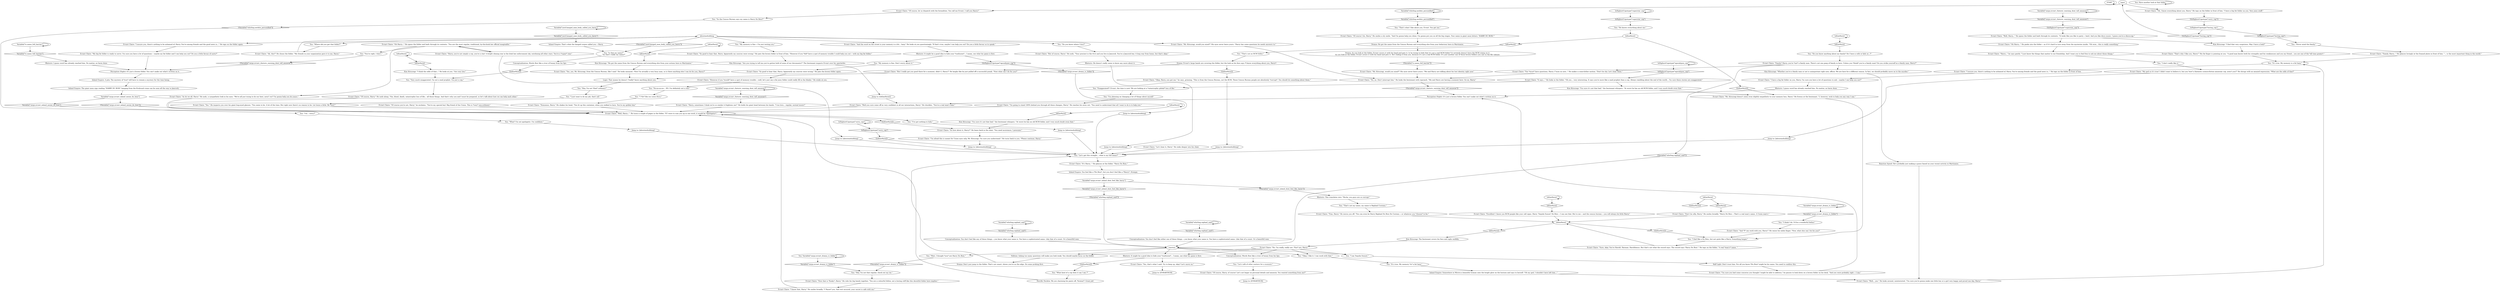 # CONTAINERYARD / EVRART ME
# "You seem to know thing about me... Can I ask you about something?"
# ==================================================
digraph G {
	  0 [label="START"];
	  1 [label="input"];
	  2 [label="IsHighestCopotype(\"superstar_cop\")"];
	  3 [label="IsHighestCopotype(\"superstar_cop\")", shape=diamond];
	  4 [label="!(IsHighestCopotype(\"superstar_cop\"))", shape=diamond];
	  5 [label="Rhetoric: I guess word has already reached him. No matter, no harm done."];
	  6 [label="Half Light: Don't trust him. For all you know *Du Bois* might be his name. You need to confirm this."];
	  7 [label="Evrart Claire: \"Excellent! I know you RCM people like your call signs. Harry 'Tequila Sunset' Du Bois -- I can see that. But to me -- and the census bureau -- you will always be little Harry.\""];
	  8 [label="Kim Kitsuragi: \"I find that very suspicious. May I have a look?\""];
	  9 [label="You: \"I'm planning on changing a lot of things about myself.\""];
	  10 [label="Evrart Claire: \"Of course, Harry.\" He nods along. \"Sin, blood, death, catastrophic loss of life... all those things. And that's why you and I must be prepared, so let's talk about how we can help each other.\""];
	  11 [label="Evrart Claire: \"I know that, Harry.\" He smiles broadly. \"I *know* you. And rest assured, your secret is safe with me.\""];
	  12 [label="Variable[\"whirling.necktie_personified\"]"];
	  13 [label="Variable[\"whirling.necktie_personified\"]", shape=diamond];
	  14 [label="!(Variable[\"whirling.necktie_personified\"])", shape=diamond];
	  15 [label="Evrart Claire: \"Yes, that's what I said. Try to keep up, okay? Let's move on.\""];
	  16 [label="You: \"It's true. My memory is a bit hazy.\""];
	  17 [label="Jump to: [aboutmehubbing]"];
	  18 [label="Evrart Claire: \"Oh Harry...\" He peeks into the folder -- as if it's hard to turn away from the mysteries inside. \"Oh wow... this is really something.\""];
	  19 [label="You: \"I *do* like me some disco.\""];
	  20 [label="Evrart Claire: \"Nonsense, Harry.\" He shakes his head. \"You lit up this container, when you walked in here. You're my golden boy.\""];
	  21 [label="Evrart Claire: \"Harry, sometimes I think we're so similar it frightens me!\" He holds his giant head between his hands. \"I too love... regular, normal music!\""];
	  22 [label="Rhetoric: I guess word has already reached him. No matter, no harm done."];
	  23 [label="Evrart Claire: \"Mr. Kitsuragi, would you mind?\" His eyes never leave yours. \"Harry has some questions he needs answers to.\""];
	  24 [label="You: \"What kind of a cop does it say I am ?\""];
	  25 [label="Evrart Claire: \"You *must* have questions, Harry. C'mon on now...\" He makes a come-hither motion. \"Don't be shy. Let's hear them.\""];
	  26 [label="You: \"Never mind the family.\""];
	  27 [label="Evrart Claire: \"Oh Harry...\" He opens the folder and leafs through its contents. \"You are the most regular, traditional, by-the-book law official imaginable.\""];
	  28 [label="You: \"That's what I like about you, Evrart. You get me.\""];
	  29 [label="Horrific Necktie: We are charming his pants off, *bratan*! Great job!"];
	  30 [label="IsHighestCopotype(\"apocalypse_cop\")"];
	  31 [label="IsHighestCopotype(\"apocalypse_cop\")", shape=diamond];
	  32 [label="!(IsHighestCopotype(\"apocalypse_cop\"))", shape=diamond];
	  33 [label="You: \"It's true. My memory *is* a bit hazy.\""];
	  34 [label="Evrart Claire: \"And *I* can work with you, Harry!\" He raises his index finger. \"Now, what else can I do for you?\""];
	  35 [label="Evrart Claire: \"Well... yes.\" He looks around, uninterested. \"I'm sure you're gonna make one little boy or a girl very happy and proud one day, Harry.\""];
	  36 [label="Jump to: [aboutmehubbing]"];
	  37 [label="IsKimHere()"];
	  38 [label="IsKimHere()", shape=diamond];
	  39 [label="!(IsKimHere())", shape=diamond];
	  40 [label="Variable[\"cargo.evrart_rhetoric_warning_dont_tell_amnesia\"]"];
	  41 [label="Variable[\"cargo.evrart_rhetoric_warning_dont_tell_amnesia\"]", shape=diamond];
	  42 [label="!(Variable[\"cargo.evrart_rhetoric_warning_dont_tell_amnesia\"])", shape=diamond];
	  43 [label="Evrart Claire: \"That's why I like you, Harry!\" His fat finger is pointing at you. \"A good man knows both his strengths and his weaknesses and you my friend... you are one of the *all time greats*.\""];
	  44 [label="Evrart Claire: \"I'm afraid this is meant for Union eyes only, Mr. Kitsuragi. I'm sure you understand.\" He turns back to you. \"Please continue, Harry.\""];
	  45 [label="Jump to: [aboutmehubbing]"];
	  46 [label="You: \"No-no-no-no... NO. I'm definitely not a star.\""];
	  47 [label="Conceptualization: Words flow like a river of honey from his lips."];
	  48 [label="Evrart Claire: \"My god so it's true! I didn't want to believe it, but you *are* a fantastic science-fiction amnesiac cop, aren't you?\" He shrugs with an amazed expression. \"What are the odds of that?\""];
	  49 [label="Evrart Claire: \"Don't be silly, Harry.\" He smiles broadly. \"Harry Du Bois -- That's a real man's name. A Union man's.\""];
	  50 [label="Kim Kitsuragi: \"Whether you're a family man or not is unimportant right now, officer. We are here for a different reason. In fact, we should probably move on to the murder.\""];
	  51 [label="You: \"I think I do. I'd be a wonderful father.\""];
	  52 [label="Drama: As you look at the folder, Evrart covers it with his hand and pets it. Is he trying to hide that it's not a real RCM folder? It certainly doesn't have the RCM stamp on it.\nAs you look at the folder, Evrart covers it with his hand and pets it. He's hiding it from you, because it's not a real RCM folder. It's just another one of those brown folders you saw in the file cabinet.
"];
	  53 [label="Evrart Claire: \"But I really got you good there for a moment, didn't I, Harry?\" He laughs like he just pulled off a successful prank. \"Now what can I do for you?\""];
	  54 [label="You: \"He knows everything about me.\""];
	  55 [label="Evrart Claire: \"Harry, you're not simply a cop, you're a star! A bright shining star in the drab law enforcement sky, outshining all other stars. You're a *super* star.\""];
	  56 [label="You: \"Hey, I'm not *that* ordinary!\""];
	  57 [label="Inland Empire: A pity. The mystery of *you* will have to remain a mystery for the time being."];
	  58 [label="Jump to: [IsKimHere()]"];
	  59 [label="Variable[\"tc.name_full_harrier\"]"];
	  60 [label="Variable[\"tc.name_full_harrier\"]", shape=diamond];
	  61 [label="!(Variable[\"tc.name_full_harrier\"])", shape=diamond];
	  62 [label="You: \"That's not an RCM folder.\""];
	  63 [label="Kim Kitsuragi: \"I'm sure it's not that bad,\" the lieutenant whispers. \"At worst he has an old RCM folder, and I very much doubt even that.\""];
	  64 [label="You: \"Very much exaggerated. I'm not a mad prophet. I'm just a cop.\""];
	  65 [label="Rhetoric: It might be a good idea to hide your *confusion*... I mean, see what his game is first."];
	  66 [label="You: \"I feel like a Du Bois, but not quite like a Harry. Something longer.\""];
	  67 [label="Jump to: [aboutmehubbing]"];
	  68 [label="Drama: Evrart's large hands are covering the folder, but the look on his face says *I know everything about you, Harry*."];
	  69 [label="Evrart Claire: \"Okay, Harry, you got me,\" he says, grinning. \"This is from the Census Bureau, not the RCM. Those Census Bureau people are absolutely *corrupt*. You should do something about them.\""];
	  70 [label="Drama: He got the name from the Census Bureau and everything else from your behaviour here in Martinaise."];
	  71 [label="Inland Empire: The giant neon sign reading \"HARRY DU BOIS\" hanging from the Kvalsund crane can be seen all the way to Jamrock."];
	  72 [label="You: \"So the Census Bureau says my name is Harry Du Bois?\""];
	  73 [label="Variable[\"yard.hanged_man_body_called_you_harry\"]"];
	  74 [label="Variable[\"yard.hanged_man_body_called_you_harry\"]", shape=diamond];
	  75 [label="!(Variable[\"yard.hanged_man_body_called_you_harry\"])", shape=diamond];
	  76 [label="You: \"Do you know anything about my family? Do I have a wife or kids or...?\""];
	  77 [label="Kim Kitsuragi: \"Are you trying to tell me you've gotten hold of some of our documents?\" The lieutenant inspects Evrart over his spectacles."];
	  78 [label="Conceptualization: Words flow like a river of honey from his lips."];
	  79 [label="You: \"That's not my name, my name is Raphael Costeau.\""];
	  80 [label="IsKimHere()"];
	  81 [label="IsKimHere()", shape=diamond];
	  82 [label="!(IsKimHere())", shape=diamond];
	  83 [label="Evrart Claire: \"Well, Harry...\"  He turns a couple of pages in the folder. \"If I were to sum you up in one word, it would be *apologetic*.\""];
	  84 [label="Reaction Speed: He's probably just making a guess based on your recent activity in Martinaise."];
	  85 [label="Evrart Claire: \"No, no. Don't interrupt him.\" He looks the lieutenant with reproach. \"Me and Harry are having a moment here. Go on, Harry.\""];
	  86 [label="Volition: Asking too many questions will make you look weak. You should maybe focus on the folder."];
	  87 [label="You: \"I don't really like it.\""];
	  88 [label="Jump to: [aboutmehubbing]"];
	  89 [label="Evrart Claire: \"Well you sure come off as very confident in all our interactions, Harry.\" He chuckles. \"You're a real man's man.\""];
	  90 [label="IsKimHere()"];
	  91 [label="IsKimHere()", shape=diamond];
	  92 [label="!(IsKimHere())", shape=diamond];
	  93 [label="You: \"My memory is fine -- I'm just testing you.\""];
	  94 [label="You: Have another look at that folder."];
	  95 [label="You: Variable[\"cargo.evrart_drama_rc_folder\"]"];
	  96 [label="Variable[\"cargo.evrart_drama_rc_folder\"]", shape=diamond];
	  97 [label="!(Variable[\"cargo.evrart_drama_rc_folder\"])", shape=diamond];
	  98 [label="Evrart Claire: \"No. I'm really, really not. *You* are, Harry.\""];
	  99 [label="Evrart Claire: \"Mr. Kitsuragi doesn't seem even slightly empathetic to your memory loss, Harry.\" He frowns at the lieutenant. \"I, however, wish to help you any way I can.\""];
	  100 [label="Evrart Claire: \"Harry...\" he says gently. \"I just know the things that matter to our friendship. And I want you to feel free to ask me about those things.\""];
	  101 [label="IsKimHere()"];
	  102 [label="IsKimHere()", shape=diamond];
	  103 [label="!(IsKimHere())", shape=diamond];
	  104 [label="You: \"I'm... sorry?\""];
	  105 [label="Inland Empire: Somewhere in Mirova a beautiful woman sees the bright glow on the horizon and says to herself: \"Oh my god, I shouldn't have left him...\""];
	  106 [label="Evrart Claire: \"I assure you, there's nothing to be ashamed of, Harry. You're among friends and the good news is...\" He taps on the folder again."];
	  107 [label="You: \"Let's talk of other matters for a moment.\""];
	  108 [label="Variable[\"cargo.evrart_rhetoric_warning_dont_tell_amnesia\"]"];
	  109 [label="Variable[\"cargo.evrart_rhetoric_warning_dont_tell_amnesia\"]", shape=diamond];
	  110 [label="!(Variable[\"cargo.evrart_rhetoric_warning_dont_tell_amnesia\"])", shape=diamond];
	  111 [label="Jump to: [aboutmehubbing]"];
	  112 [label="IsKimHere()"];
	  113 [label="IsKimHere()", shape=diamond];
	  114 [label="!(IsKimHere())", shape=diamond];
	  115 [label="You: \"I've got nothing to hide.\""];
	  116 [label="You: \"What? I'm not apologetic. I'm confident.\""];
	  117 [label="Evrart Claire: \"Yes.\" He inspects you over his giant bug-eyed glasses. \"You seem to be. A lot of the time. But right now there's no reason to be. Let loose a little. Be *you*.\""];
	  118 [label="Evrart Claire: \"As do we all, Harry.\" He nods, a sympathetic look in his eyes. \"We're all just trying to do our best, aren't we? I'm gonna help you do yours.\""];
	  119 [label="You: \"Hey, I'm not that regular, check out my tie.\""];
	  120 [label="Variable[\"cargo.evrart_drama_rc_folder\"]"];
	  121 [label="Variable[\"cargo.evrart_drama_rc_folder\"]", shape=diamond];
	  122 [label="!(Variable[\"cargo.evrart_drama_rc_folder\"])", shape=diamond];
	  123 [label="IsHighestCopotype(\"sorry_cop\")"];
	  124 [label="IsHighestCopotype(\"sorry_cop\")", shape=diamond];
	  125 [label="!(IsHighestCopotype(\"sorry_cop\"))", shape=diamond];
	  126 [label="Evrart Claire: \"And the word on the street is your memory is a bit... hazy.\" He looks at you questioningly. \"If that's true, maybe I can help you out? Do you a little favour so to speak.\""];
	  127 [label="You: \"Let's get this straight... what is my full name?\""];
	  128 [label="aboutmehubbing"];
	  129 [label="Rhetoric: This translates into: \"Ha-ha, you guys are so corrupt.\""];
	  130 [label="Variable[\"whirling.raphael_said\"]"];
	  131 [label="Variable[\"whirling.raphael_said\"]", shape=diamond];
	  132 [label="!(Variable[\"whirling.raphael_said\"])", shape=diamond];
	  133 [label="Variable[\"whirling.raphael_said\"]"];
	  134 [label="Variable[\"whirling.raphael_said\"]", shape=diamond];
	  135 [label="!(Variable[\"whirling.raphael_said\"])", shape=diamond];
	  136 [label="You: \"You're right, I don't.\""];
	  137 [label="You: \"I just want to do my job, that's all.\""];
	  138 [label="Evrart Claire: \"Of course you're not, Harry,\" he exclaims. \"You're my special boy! Big friend of the Union. This is *very* non-ordinary.\""];
	  139 [label="Jump to: [aboutmehubbing]"];
	  140 [label="IsKimHere()"];
	  141 [label="IsKimHere()", shape=diamond];
	  142 [label="!(IsKimHere())", shape=diamond];
	  143 [label="Kim Kitsuragi: \"I'm sure it's not that bad,\" the lieutenant whispers. \"At worst he has an old RCM folder, and I very much doubt even that.\""];
	  144 [label="Evrart Claire: \"It says...\" He looks in the folder. \"Oh yes... very interesting. It says you're more like a mad prophet than a cop. Always rambling about the end of the world... I'm sure these stories are exaggerated.\""];
	  145 [label="Evrart Claire: \"Of course I do, Harry.\" He smiles a sly smile. \"And I'm gonna help you shine. I'm gonna put you on all the big stages. Your name in giant neon letters: 'HARRY DU BOIS.'\""];
	  146 [label="Evrart Claire: \"I'm going to stand 100% behind you through all these changes, Harry.\" He reaches his arms out. \"You need to understand that all I want to do is to help you.\""];
	  147 [label="IsHighestCopotype(\"boring_cop\")"];
	  148 [label="IsHighestCopotype(\"boring_cop\")", shape=diamond];
	  149 [label="!(IsHighestCopotype(\"boring_cop\"))", shape=diamond];
	  150 [label="Evrart Claire: \"Oh, I know everything about you, Harry.\" He taps on the folder in front of him. \"I have a big fat folder on you. Very juicy stuff.\""];
	  151 [label="Evrart Claire: \"So good to hear that, Harry. Apparently my sources were wrong.\" He pats the brown folder again."];
	  152 [label="Rhetoric: It might be a good idea to hide your *confusion*... I mean, see what his game is first."];
	  153 [label="Perception (Sight): It's just a brown folder. You can't make out what's written on it."];
	  154 [label="Conceptualization: You don't feel like either one of these things -- you know what your name is. You have a sophisticated name. Like that of a count. Or a beautiful man."];
	  155 [label="Variable[\"cargo.evrart_inland_dont_feel_like_harry\"]"];
	  156 [label="Variable[\"cargo.evrart_inland_dont_feel_like_harry\"]", shape=diamond];
	  157 [label="!(Variable[\"cargo.evrart_inland_dont_feel_like_harry\"])", shape=diamond];
	  158 [label="reaction"];
	  159 [label="You: \"Okay, I like it. I can work with that.\""];
	  160 [label="You: \"Exaggerated?! Evrart, the time is now! We are looking at a *catastrophic global* loss of life.\""];
	  161 [label="Evrart Claire: \"I have a big fat folder on you, Harry. I'm sure you have a lot of questions to ask -- maybe I can help you out?\""];
	  162 [label="You: \"Where did you get that folder?\""];
	  163 [label="Evrart Claire: \"Let's hear it, Harry.\" He sinks deeper into his chair."];
	  164 [label="Evrart Claire: \"Mr. Kitsuragi, would you mind?\" His eyes never leave yours. \"Me and Harry are talking about his lost identity right now.\""];
	  165 [label="Conceptualization: You don't feel like any of these things -- you know what your name is. You have a sophisticated name. Like that of a count. Or a beautiful man."];
	  166 [label="You: \"I am Tequila Sunset.\""];
	  167 [label="Kim Kitsuragi: The lieutenant covers his face and sighs audibly."];
	  168 [label="Jump to: [EVRARTHUB]"];
	  169 [label="Variable[\"cargo.evrart_inland_neone_du_bois\"]"];
	  170 [label="Variable[\"cargo.evrart_inland_neone_du_bois\"]", shape=diamond];
	  171 [label="!(Variable[\"cargo.evrart_inland_neone_du_bois\"])", shape=diamond];
	  172 [label="Evrart Claire: \"Ah, this?\" He closes the folder. \"My friends in your organization gave it to me, Harry.\""];
	  173 [label="Evrart Claire: \"So good to hear that, Harry. Apparently my sources were wrong.\" He pats the brown folder in front of him. \"However if you *did* have a spot of memory trouble I could help you out -- with my big fat folder.\""];
	  174 [label="Inland Empire: You feel like a *Du Bois*, but you don't feel like a *Harry*. Strange."];
	  175 [label="Evrart Claire: \"Fine, Harry.\" He waves you off. \"You can even be Harry Raphael Du Bois De Costeau -- or whatever you *choose* to be.\""];
	  176 [label="IsKimHere()"];
	  177 [label="IsKimHere()", shape=diamond];
	  178 [label="!(IsKimHere())", shape=diamond];
	  179 [label="Evrart Claire: \"Now that is *funky*, Harry.\" He rubs his big hands together. \"You are a colourful fellow, not a boring stiff like this deceitful folder here implies.\""];
	  180 [label="Logic: That means he doesn't *really* know anything about you."];
	  181 [label="Evrart Claire: \"However if you *would* have a spot of memory trouble -- well, let's just say a fat juicy folder could really fill in the blanks.\" He winks at you."];
	  182 [label="Perception (Sight): It's just a brown folder. You can't make out what's written on it."];
	  183 [label="Evrart Claire: \"But of course, Harry.\" He nods. \"Your precinct is the 41st and you live in Jamrock. You're a Jamrock boy. A long way from home, but that's okay.\""];
	  184 [label="You: \"Do you know where I live?\""];
	  185 [label="Evrart Claire: \"Of course, let us dispatch with the formalities. You call me Evrart, I call you Harry!\""];
	  186 [label="You: \"Is that my name?\"\n\"So that's really my name?\""];
	  187 [label="Evrart Claire: \"I assure you, there's nothing to be ashamed of, Harry. You're among friends and the good news is...\" He taps on the folder in front of him."];
	  188 [label="Evrart Claire: \"I'm sure you had some concerns you thought I might be able to address,\" he pauses to look down on a brown folder on his desk. \"And you were probably right -- I can.\""];
	  189 [label="Kim Kitsuragi: \"He got the name from the Census Bureau and everything else from your actions here in Martinaise.\""];
	  190 [label="Evrart Claire: \"So how about it, Harry?\" He leans back in the chair. \"You need assistance, I presume.\""];
	  191 [label="Evrart Claire: \"Well, Harry...\" He opens the folder and leafs through its contents. \"It looks like you like to party -- hard. And you like disco music. I guess you're a disco-cop.\""];
	  192 [label="Evrart Claire: \"My big fat folder is ready to serve. I'm sure you have a lot of questions -- maybe my fat folder and I can help you out? Do you a little favour of sorts?\""];
	  193 [label="Jump to: [aboutmehubbing]"];
	  194 [label="Jump to: [EVRARTHUB]"];
	  195 [label="You: \"Wait, I thought *you* are Harry Du Bois.\""];
	  196 [label="Rhetoric: He doesn't really seem to know any more about it."];
	  197 [label="Evrart Claire: \"Yes, yes, Mr. Kitsuragi, from the Census Bureau, like I said.\" He looks annoyed. \"Now I'm actually a very busy man, so is there anything else I can do for you, Harry?\""];
	  198 [label="Kim Kitsuragi: \"I think the odds of that...\" He looks at you. \"Are very low.\""];
	  199 [label="You: \"My memory is fine. Don't worry about it.\""];
	  200 [label="Inland Empire: That's what the hanged corpse called you -- Harry."];
	  201 [label="Evrart Claire: \"It's Harry...\" He glances at the folder. \"Harry Du Bois.\""];
	  202 [label="Evrart Claire: \"Family? Harry, you're *not* a family man. There's not one peep of family in here. Unless you *think* you're a family man? Do you strike yourself as a family man, Harry?\""];
	  203 [label="Evrart Claire: \"Of course, Harry, of course! Let's not linger on personal details and amnesia. You wanted something from me?\""];
	  204 [label="Evrart Claire: \"Sure, okay. You're Harold. Harman. Haroldemus. But that's not what the record says. The record says 'Harry Du Bois'.\" He taps on the folder. \"A real *man's* name. \""];
	  205 [label="IsKimHere()"];
	  206 [label="IsKimHere()", shape=diamond];
	  207 [label="!(IsKimHere())", shape=diamond];
	  208 [label="Evrart Claire: \"Family, Harry...\" He glances lovingly at the framed photo in front of him. \"... is the most important thing in the world.\""];
	  209 [label="Drama: Don't just jump to the folder. That's not smart, shows you're on the edge. Do some probing first."];
	  0 -> 0
	  1 -> 185
	  1 -> 150
	  2 -> 2
	  2 -> 3
	  3 -> 54
	  4 -> 191
	  5 -> 153
	  6 -> 188
	  7 -> 176
	  8 -> 43
	  9 -> 146
	  10 -> 83
	  11 -> 83
	  12 -> 12
	  12 -> 13
	  13 -> 28
	  14 -> 83
	  15 -> 168
	  16 -> 187
	  17 -> 127
	  18 -> 100
	  19 -> 20
	  20 -> 83
	  21 -> 83
	  22 -> 182
	  23 -> 85
	  24 -> 29
	  25 -> 85
	  26 -> 208
	  27 -> 136
	  27 -> 118
	  27 -> 55
	  28 -> 145
	  29 -> 83
	  30 -> 30
	  30 -> 31
	  31 -> 144
	  32 -> 122
	  33 -> 105
	  34 -> 66
	  35 -> 16
	  36 -> 127
	  37 -> 37
	  37 -> 38
	  38 -> 198
	  39 -> 64
	  40 -> 40
	  40 -> 41
	  41 -> 21
	  42 -> 182
	  43 -> 16
	  44 -> 139
	  45 -> 127
	  46 -> 19
	  47 -> 39
	  48 -> 36
	  49 -> 176
	  50 -> 84
	  51 -> 34
	  52 -> 61
	  53 -> 180
	  54 -> 140
	  55 -> 27
	  55 -> 45
	  56 -> 137
	  57 -> 71
	  58 -> 89
	  59 -> 59
	  59 -> 60
	  60 -> 22
	  61 -> 164
	  62 -> 68
	  63 -> 99
	  64 -> 10
	  65 -> 92
	  65 -> 15
	  66 -> 204
	  67 -> 127
	  68 -> 114
	  68 -> 53
	  69 -> 111
	  70 -> 52
	  71 -> 169
	  72 -> 14
	  73 -> 73
	  73 -> 74
	  74 -> 200
	  75 -> 186
	  76 -> 202
	  77 -> 58
	  78 -> 107
	  79 -> 175
	  80 -> 80
	  80 -> 81
	  81 -> 7
	  82 -> 139
	  83 -> 115
	  83 -> 103
	  84 -> 35
	  85 -> 110
	  86 -> 209
	  87 -> 48
	  88 -> 127
	  89 -> 83
	  90 -> 90
	  90 -> 91
	  91 -> 76
	  92 -> 24
	  93 -> 173
	  94 -> 94
	  95 -> 96
	  95 -> 95
	  96 -> 119
	  97 -> 119
	  98 -> 65
	  98 -> 166
	  98 -> 78
	  98 -> 86
	  98 -> 159
	  99 -> 66
	  100 -> 87
	  101 -> 101
	  101 -> 102
	  102 -> 143
	  103 -> 190
	  104 -> 116
	  105 -> 35
	  106 -> 192
	  107 -> 203
	  108 -> 108
	  108 -> 109
	  109 -> 4
	  110 -> 153
	  111 -> 127
	  112 -> 112
	  112 -> 113
	  113 -> 189
	  114 -> 69
	  115 -> 17
	  116 -> 88
	  117 -> 83
	  118 -> 83
	  119 -> 179
	  120 -> 120
	  120 -> 121
	  121 -> 51
	  122 -> 67
	  123 -> 123
	  123 -> 124
	  124 -> 82
	  125 -> 147
	  126 -> 152
	  127 -> 201
	  128 -> 162
	  128 -> 106
	  128 -> 75
	  128 -> 23
	  128 -> 184
	  128 -> 93
	  128 -> 126
	  129 -> 79
	  130 -> 130
	  130 -> 131
	  131 -> 154
	  132 -> 158
	  133 -> 133
	  133 -> 134
	  134 -> 165
	  135 -> 158
	  136 -> 42
	  137 -> 117
	  138 -> 83
	  139 -> 127
	  140 -> 141
	  140 -> 142
	  141 -> 62
	  142 -> 99
	  143 -> 190
	  144 -> 160
	  144 -> 63
	  145 -> 70
	  146 -> 83
	  147 -> 148
	  147 -> 149
	  148 -> 26
	  149 -> 1
	  150 -> 125
	  151 -> 181
	  152 -> 32
	  152 -> 199
	  153 -> 89
	  154 -> 158
	  155 -> 156
	  155 -> 157
	  156 -> 132
	  157 -> 129
	  158 -> 65
	  158 -> 195
	  158 -> 166
	  158 -> 78
	  158 -> 86
	  158 -> 159
	  159 -> 33
	  160 -> 9
	  161 -> 5
	  162 -> 172
	  163 -> 127
	  164 -> 85
	  165 -> 158
	  166 -> 6
	  167 -> 98
	  169 -> 170
	  169 -> 171
	  170 -> 104
	  171 -> 83
	  172 -> 128
	  173 -> 77
	  174 -> 155
	  175 -> 176
	  176 -> 177
	  176 -> 178
	  177 -> 167
	  178 -> 66
	  179 -> 11
	  180 -> 56
	  181 -> 46
	  182 -> 57
	  183 -> 196
	  184 -> 183
	  185 -> 72
	  186 -> 47
	  187 -> 161
	  188 -> 153
	  189 -> 197
	  190 -> 44
	  191 -> 8
	  191 -> 18
	  192 -> 182
	  193 -> 127
	  195 -> 97
	  196 -> 193
	  197 -> 180
	  198 -> 64
	  199 -> 151
	  200 -> 186
	  201 -> 174
	  202 -> 25
	  202 -> 50
	  202 -> 135
	  203 -> 194
	  204 -> 176
	  205 -> 206
	  205 -> 207
	  206 -> 49
	  208 -> 16
	  209 -> 127
}

